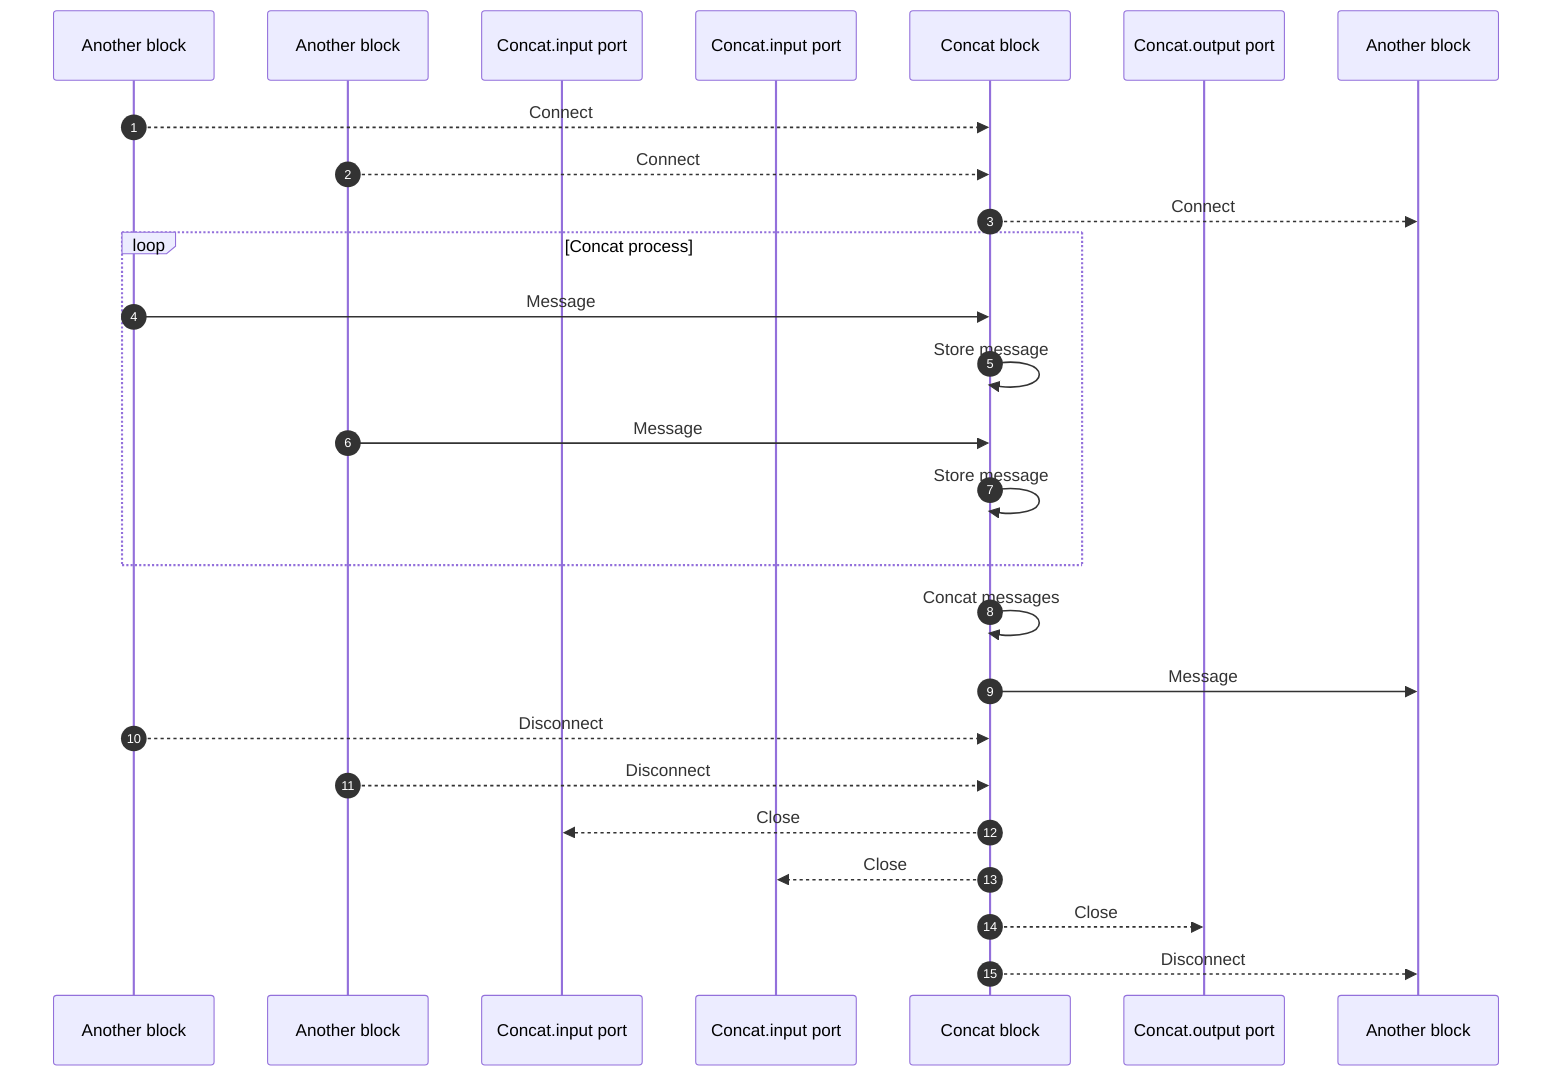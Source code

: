 sequenceDiagram
    autonumber
    participant BlockA as Another block
    participant BlockA2 as Another block
    participant Concat.input as Concat.input port
    participant Concat.input2 as Concat.input port
    participant Concat as Concat block
    participant Concat.output as Concat.output port
    participant BlockB as Another block

    BlockA-->>Concat: Connect
    BlockA2-->>Concat: Connect
    Concat-->>BlockB: Connect

    loop Concat process
        BlockA->>Concat: Message
        Concat->>Concat: Store message
        BlockA2->>Concat: Message
        Concat->>Concat: Store message
    end
    Concat->>Concat: Concat messages
    Concat->>BlockB: Message
    BlockA-->>Concat: Disconnect
    BlockA2-->>Concat: Disconnect
    Concat-->>Concat.input: Close
    Concat-->>Concat.input2: Close
    Concat-->>Concat.output: Close
    Concat-->>BlockB: Disconnect